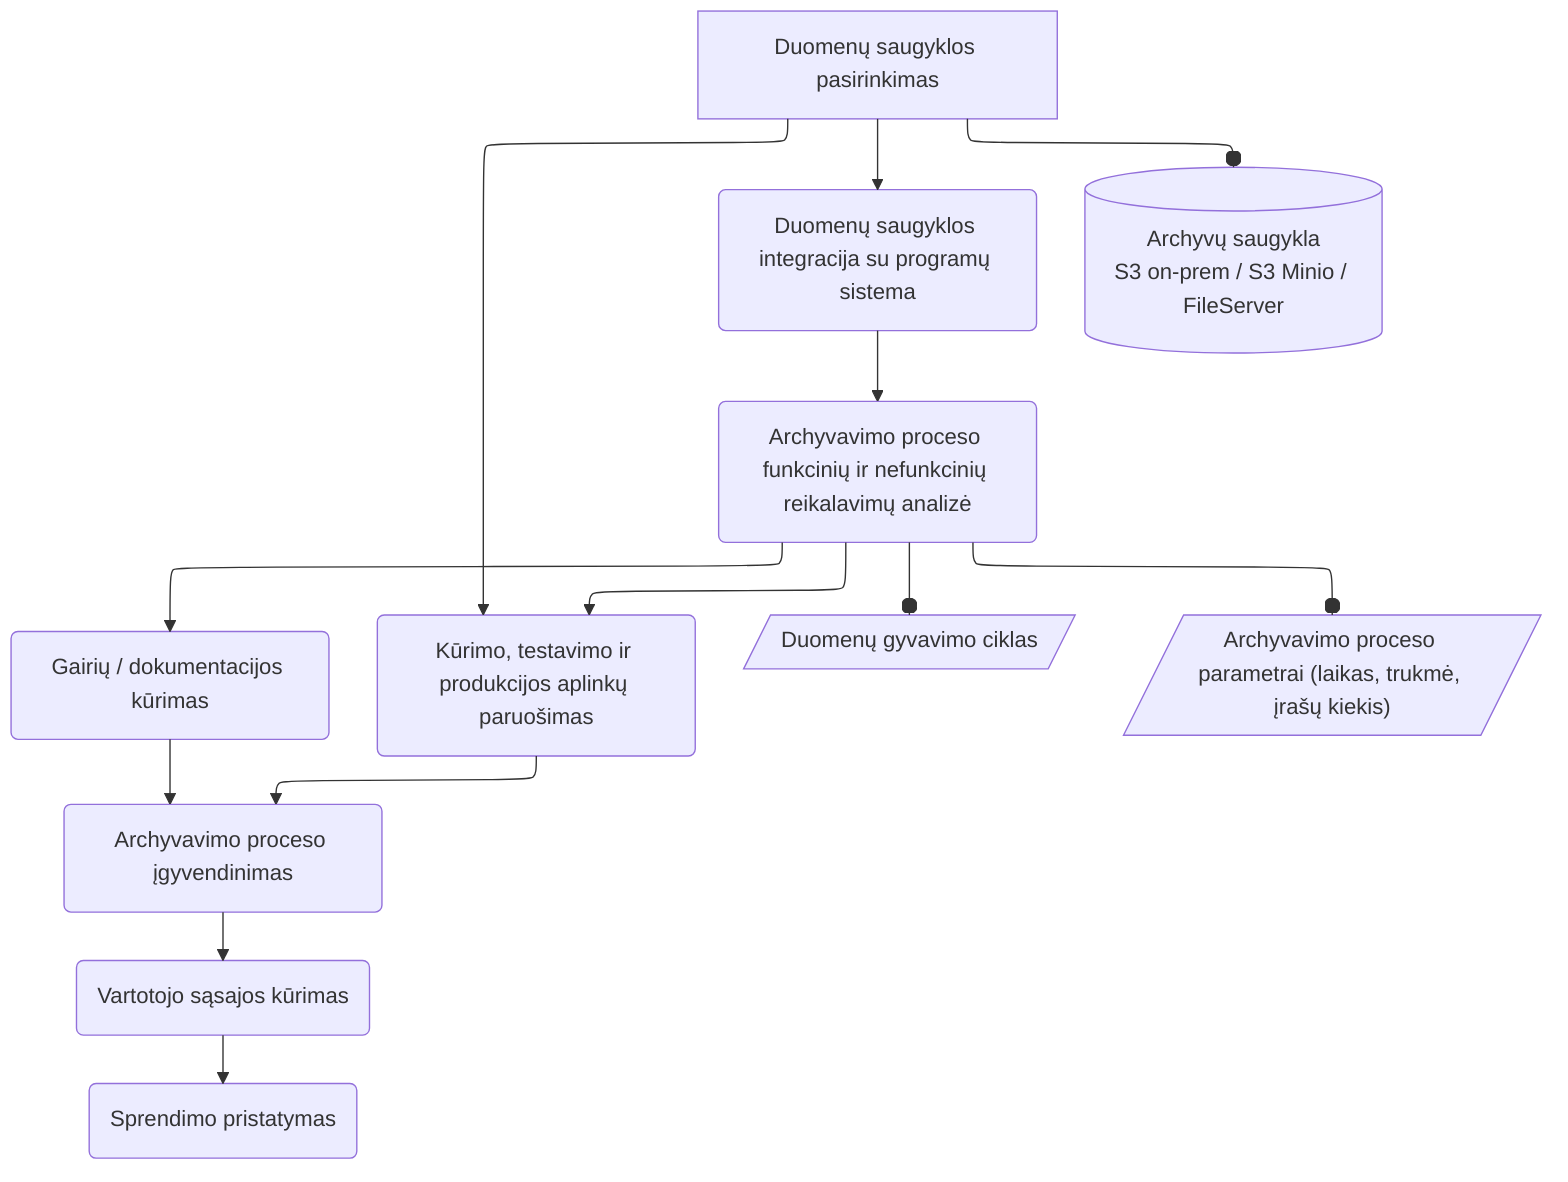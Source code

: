 ---
config:
  layout: elk
---
flowchart TD
analysis["Duomenų saugyklos pasirinkimas"]
guidelines("Gairių / dokumentacijos kūrimas")
integrate("Duomenų saugyklos integracija su programų sistema")
requirements("Archyvavimo proceso funkcinių ir nefunkcinių reikalavimų analizė")
env("Kūrimo, testavimo ir produkcijos aplinkų paruošimas")
process("Archyvavimo proceso įgyvendinimas")
gui("Vartotojo sąsajos kūrimas")
presentation("Sprendimo pristatymas")

requirements --o data[/"Duomenų gyvavimo ciklas"/]
requirements --o nfr[/"Archyvavimo proceso parametrai (laikas, trukmė, įrašų kiekis)"/]
analysis --o db[("Archyvų saugykla
S3 on-prem / S3 Minio / FileServer")]

analysis --> integrate & env
integrate --> requirements
requirements --> guidelines & env --> process --> gui --> presentation